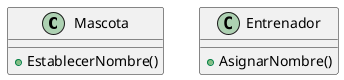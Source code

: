 @startuml Diagrama

class Mascota{
    + EstablecerNombre()
}

class Entrenador{
    + AsignarNombre()
}

@enduml